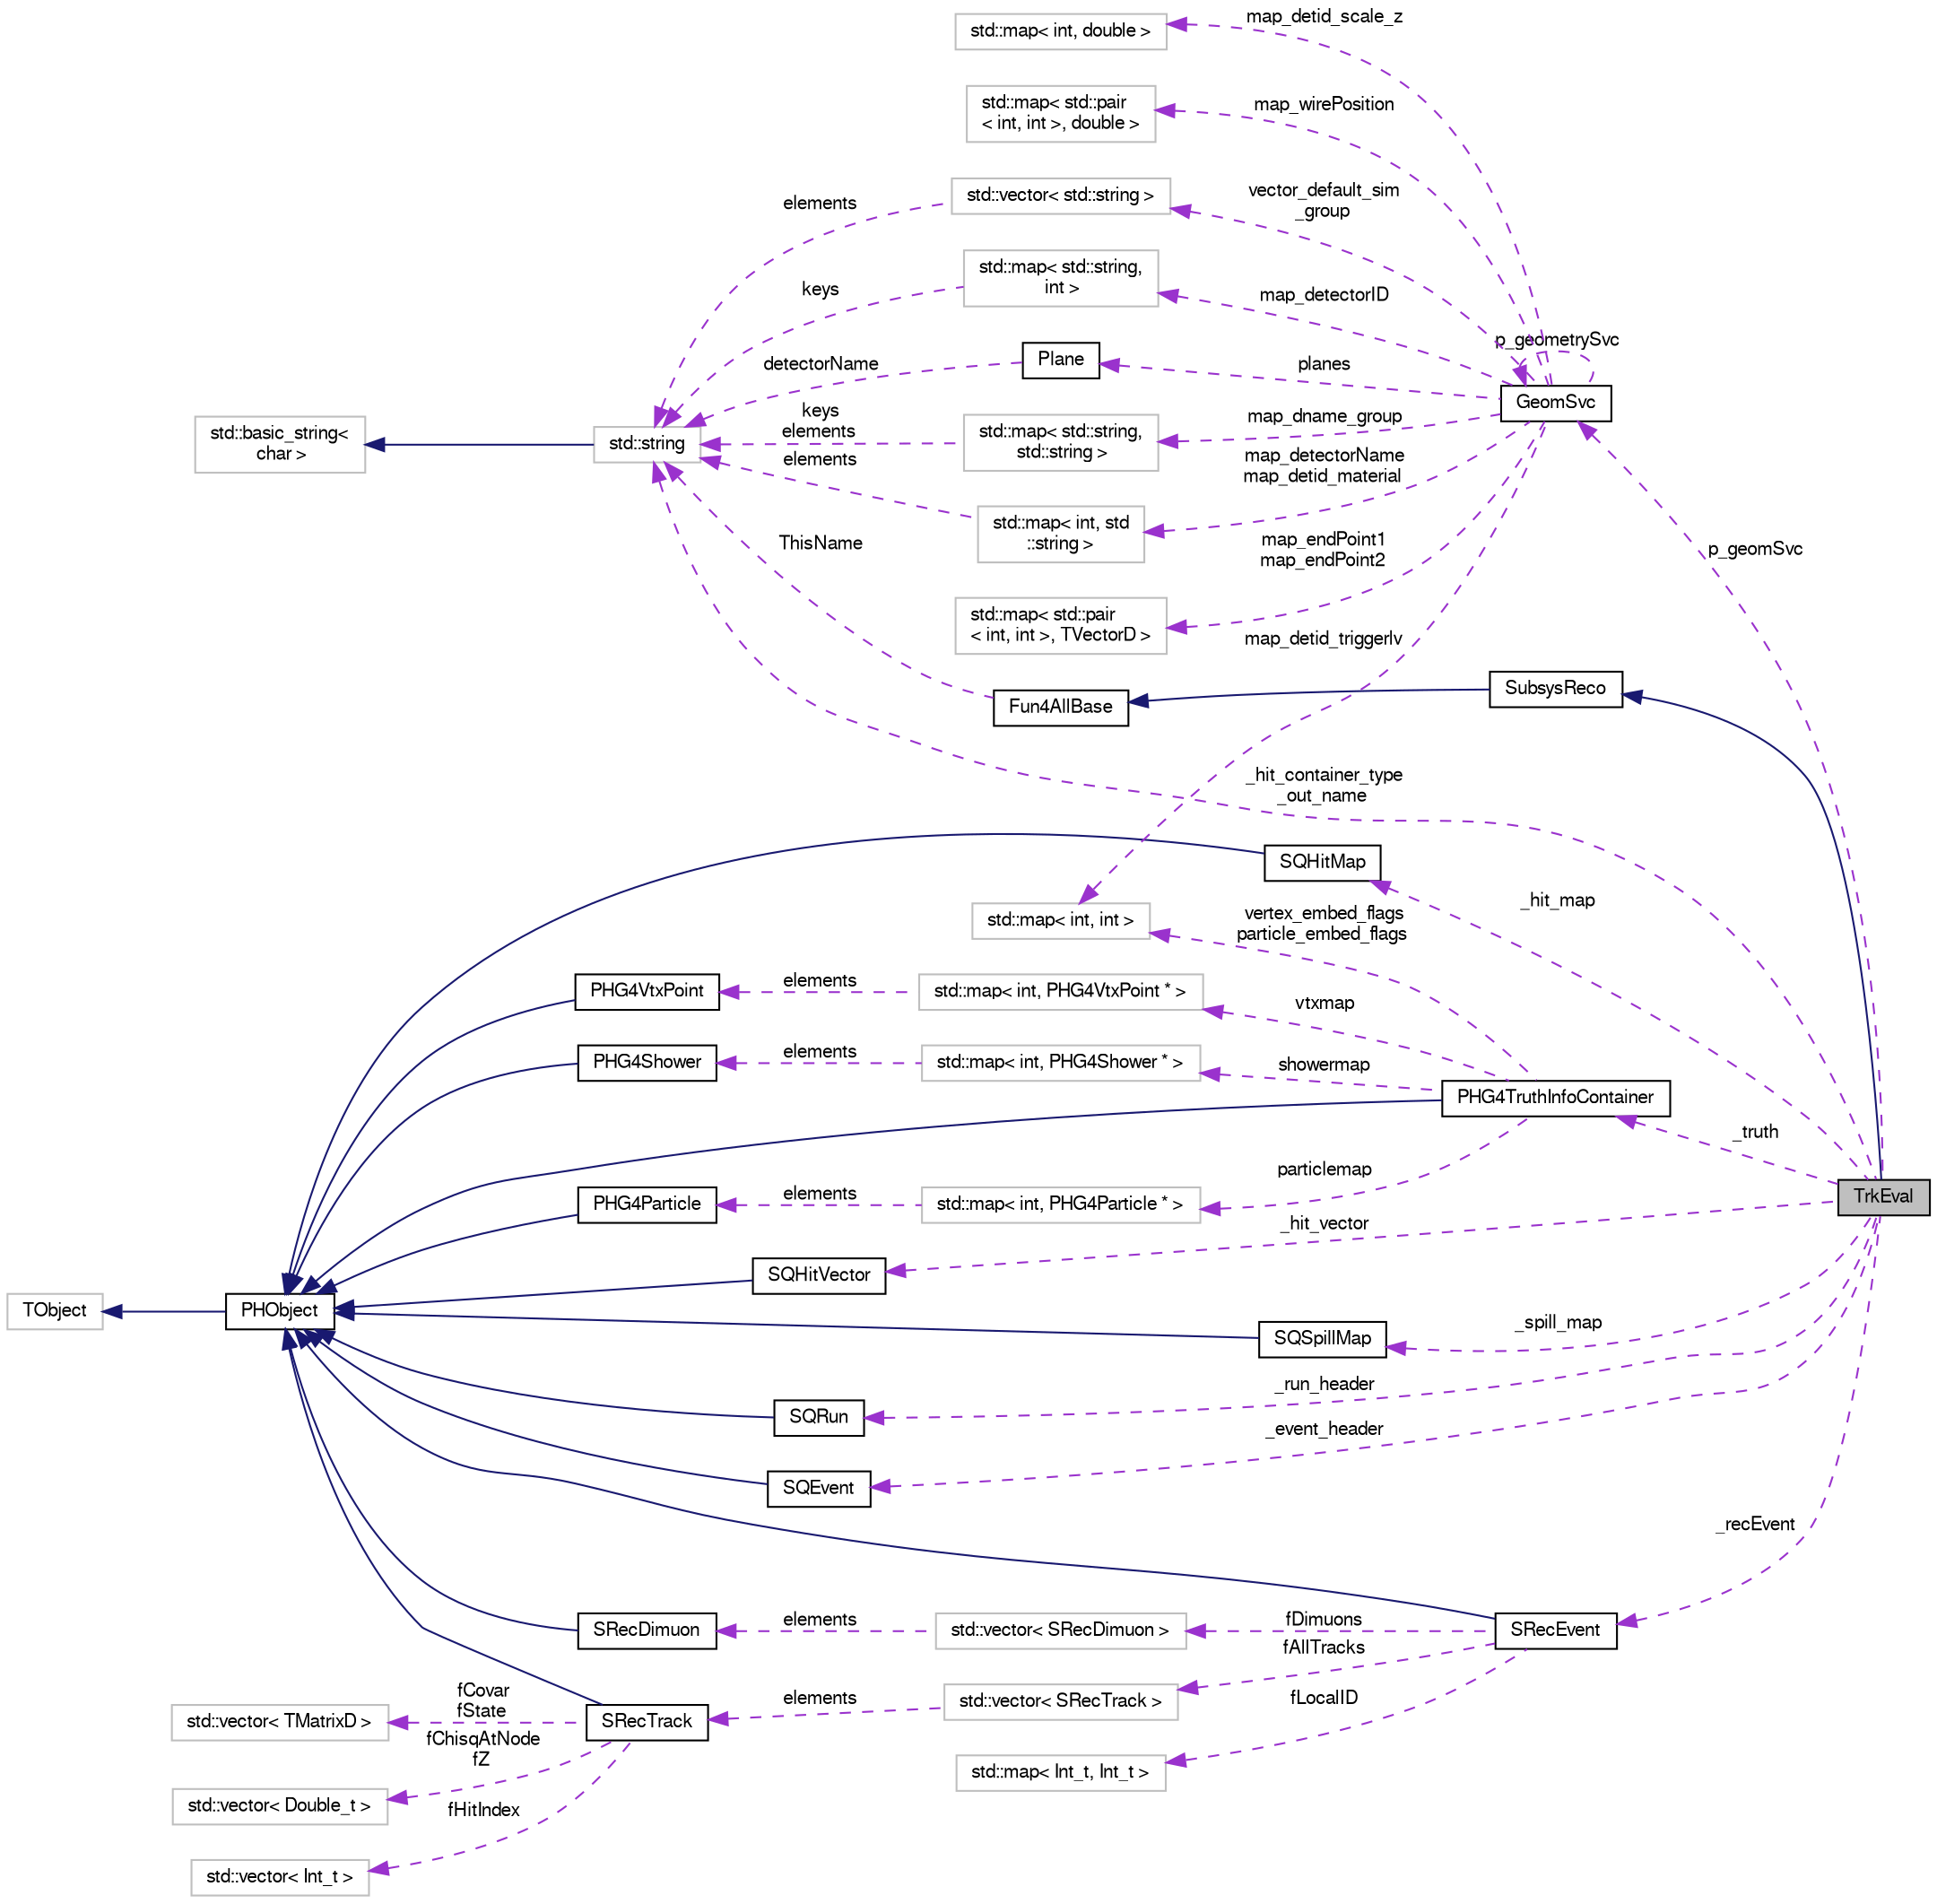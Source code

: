 digraph "TrkEval"
{
  bgcolor="transparent";
  edge [fontname="FreeSans",fontsize="10",labelfontname="FreeSans",labelfontsize="10"];
  node [fontname="FreeSans",fontsize="10",shape=record];
  rankdir="LR";
  Node1 [label="TrkEval",height=0.2,width=0.4,color="black", fillcolor="grey75", style="filled" fontcolor="black"];
  Node2 -> Node1 [dir="back",color="midnightblue",fontsize="10",style="solid",fontname="FreeSans"];
  Node2 [label="SubsysReco",height=0.2,width=0.4,color="black",URL="$d0/d32/classSubsysReco.html"];
  Node3 -> Node2 [dir="back",color="midnightblue",fontsize="10",style="solid",fontname="FreeSans"];
  Node3 [label="Fun4AllBase",height=0.2,width=0.4,color="black",URL="$d5/dec/classFun4AllBase.html"];
  Node4 -> Node3 [dir="back",color="darkorchid3",fontsize="10",style="dashed",label=" ThisName" ,fontname="FreeSans"];
  Node4 [label="std::string",height=0.2,width=0.4,color="grey75",tooltip="STL class. "];
  Node5 -> Node4 [dir="back",color="midnightblue",fontsize="10",style="solid",fontname="FreeSans"];
  Node5 [label="std::basic_string\<\l char \>",height=0.2,width=0.4,color="grey75",tooltip="STL class. "];
  Node6 -> Node1 [dir="back",color="darkorchid3",fontsize="10",style="dashed",label=" _recEvent" ,fontname="FreeSans"];
  Node6 [label="SRecEvent",height=0.2,width=0.4,color="black",URL="$d5/d2f/classSRecEvent.html"];
  Node7 -> Node6 [dir="back",color="midnightblue",fontsize="10",style="solid",fontname="FreeSans"];
  Node7 [label="PHObject",height=0.2,width=0.4,color="black",URL="$d9/d24/classPHObject.html"];
  Node8 -> Node7 [dir="back",color="midnightblue",fontsize="10",style="solid",fontname="FreeSans"];
  Node8 [label="TObject",height=0.2,width=0.4,color="grey75"];
  Node9 -> Node6 [dir="back",color="darkorchid3",fontsize="10",style="dashed",label=" fAllTracks" ,fontname="FreeSans"];
  Node9 [label="std::vector\< SRecTrack \>",height=0.2,width=0.4,color="grey75"];
  Node10 -> Node9 [dir="back",color="darkorchid3",fontsize="10",style="dashed",label=" elements" ,fontname="FreeSans"];
  Node10 [label="SRecTrack",height=0.2,width=0.4,color="black",URL="$d6/db1/classSRecTrack.html"];
  Node7 -> Node10 [dir="back",color="midnightblue",fontsize="10",style="solid",fontname="FreeSans"];
  Node11 -> Node10 [dir="back",color="darkorchid3",fontsize="10",style="dashed",label=" fChisqAtNode\nfZ" ,fontname="FreeSans"];
  Node11 [label="std::vector\< Double_t \>",height=0.2,width=0.4,color="grey75"];
  Node12 -> Node10 [dir="back",color="darkorchid3",fontsize="10",style="dashed",label=" fHitIndex" ,fontname="FreeSans"];
  Node12 [label="std::vector\< Int_t \>",height=0.2,width=0.4,color="grey75"];
  Node13 -> Node10 [dir="back",color="darkorchid3",fontsize="10",style="dashed",label=" fCovar\nfState" ,fontname="FreeSans"];
  Node13 [label="std::vector\< TMatrixD \>",height=0.2,width=0.4,color="grey75"];
  Node14 -> Node6 [dir="back",color="darkorchid3",fontsize="10",style="dashed",label=" fDimuons" ,fontname="FreeSans"];
  Node14 [label="std::vector\< SRecDimuon \>",height=0.2,width=0.4,color="grey75"];
  Node15 -> Node14 [dir="back",color="darkorchid3",fontsize="10",style="dashed",label=" elements" ,fontname="FreeSans"];
  Node15 [label="SRecDimuon",height=0.2,width=0.4,color="black",URL="$d3/d07/classSRecDimuon.html"];
  Node7 -> Node15 [dir="back",color="midnightblue",fontsize="10",style="solid",fontname="FreeSans"];
  Node16 -> Node6 [dir="back",color="darkorchid3",fontsize="10",style="dashed",label=" fLocalID" ,fontname="FreeSans"];
  Node16 [label="std::map\< Int_t, Int_t \>",height=0.2,width=0.4,color="grey75"];
  Node17 -> Node1 [dir="back",color="darkorchid3",fontsize="10",style="dashed",label=" _event_header" ,fontname="FreeSans"];
  Node17 [label="SQEvent",height=0.2,width=0.4,color="black",URL="$d9/dd7/classSQEvent.html"];
  Node7 -> Node17 [dir="back",color="midnightblue",fontsize="10",style="solid",fontname="FreeSans"];
  Node18 -> Node1 [dir="back",color="darkorchid3",fontsize="10",style="dashed",label=" _hit_map" ,fontname="FreeSans"];
  Node18 [label="SQHitMap",height=0.2,width=0.4,color="black",URL="$d0/dac/classSQHitMap.html"];
  Node7 -> Node18 [dir="back",color="midnightblue",fontsize="10",style="solid",fontname="FreeSans"];
  Node19 -> Node1 [dir="back",color="darkorchid3",fontsize="10",style="dashed",label=" _hit_vector" ,fontname="FreeSans"];
  Node19 [label="SQHitVector",height=0.2,width=0.4,color="black",URL="$d9/dbc/classSQHitVector.html"];
  Node7 -> Node19 [dir="back",color="midnightblue",fontsize="10",style="solid",fontname="FreeSans"];
  Node20 -> Node1 [dir="back",color="darkorchid3",fontsize="10",style="dashed",label=" _spill_map" ,fontname="FreeSans"];
  Node20 [label="SQSpillMap",height=0.2,width=0.4,color="black",URL="$d7/d87/classSQSpillMap.html"];
  Node7 -> Node20 [dir="back",color="midnightblue",fontsize="10",style="solid",fontname="FreeSans"];
  Node21 -> Node1 [dir="back",color="darkorchid3",fontsize="10",style="dashed",label=" _run_header" ,fontname="FreeSans"];
  Node21 [label="SQRun",height=0.2,width=0.4,color="black",URL="$d7/db7/classSQRun.html"];
  Node7 -> Node21 [dir="back",color="midnightblue",fontsize="10",style="solid",fontname="FreeSans"];
  Node22 -> Node1 [dir="back",color="darkorchid3",fontsize="10",style="dashed",label=" p_geomSvc" ,fontname="FreeSans"];
  Node22 [label="GeomSvc",height=0.2,width=0.4,color="black",URL="$d0/da0/classGeomSvc.html"];
  Node23 -> Node22 [dir="back",color="darkorchid3",fontsize="10",style="dashed",label=" map_detectorID" ,fontname="FreeSans"];
  Node23 [label="std::map\< std::string,\l int \>",height=0.2,width=0.4,color="grey75"];
  Node4 -> Node23 [dir="back",color="darkorchid3",fontsize="10",style="dashed",label=" keys" ,fontname="FreeSans"];
  Node24 -> Node22 [dir="back",color="darkorchid3",fontsize="10",style="dashed",label=" map_endPoint1\nmap_endPoint2" ,fontname="FreeSans"];
  Node24 [label="std::map\< std::pair\l\< int, int \>, TVectorD \>",height=0.2,width=0.4,color="grey75"];
  Node25 -> Node22 [dir="back",color="darkorchid3",fontsize="10",style="dashed",label=" map_detid_triggerlv" ,fontname="FreeSans"];
  Node25 [label="std::map\< int, int \>",height=0.2,width=0.4,color="grey75"];
  Node26 -> Node22 [dir="back",color="darkorchid3",fontsize="10",style="dashed",label=" map_detid_scale_z" ,fontname="FreeSans"];
  Node26 [label="std::map\< int, double \>",height=0.2,width=0.4,color="grey75"];
  Node27 -> Node22 [dir="back",color="darkorchid3",fontsize="10",style="dashed",label=" planes" ,fontname="FreeSans"];
  Node27 [label="Plane",height=0.2,width=0.4,color="black",URL="$dc/d90/classPlane.html"];
  Node4 -> Node27 [dir="back",color="darkorchid3",fontsize="10",style="dashed",label=" detectorName" ,fontname="FreeSans"];
  Node22 -> Node22 [dir="back",color="darkorchid3",fontsize="10",style="dashed",label=" p_geometrySvc" ,fontname="FreeSans"];
  Node28 -> Node22 [dir="back",color="darkorchid3",fontsize="10",style="dashed",label=" map_dname_group" ,fontname="FreeSans"];
  Node28 [label="std::map\< std::string,\l std::string \>",height=0.2,width=0.4,color="grey75"];
  Node4 -> Node28 [dir="back",color="darkorchid3",fontsize="10",style="dashed",label=" keys\nelements" ,fontname="FreeSans"];
  Node29 -> Node22 [dir="back",color="darkorchid3",fontsize="10",style="dashed",label=" map_wirePosition" ,fontname="FreeSans"];
  Node29 [label="std::map\< std::pair\l\< int, int \>, double \>",height=0.2,width=0.4,color="grey75"];
  Node30 -> Node22 [dir="back",color="darkorchid3",fontsize="10",style="dashed",label=" map_detectorName\nmap_detid_material" ,fontname="FreeSans"];
  Node30 [label="std::map\< int, std\l::string \>",height=0.2,width=0.4,color="grey75"];
  Node4 -> Node30 [dir="back",color="darkorchid3",fontsize="10",style="dashed",label=" elements" ,fontname="FreeSans"];
  Node31 -> Node22 [dir="back",color="darkorchid3",fontsize="10",style="dashed",label=" vector_default_sim\l_group" ,fontname="FreeSans"];
  Node31 [label="std::vector\< std::string \>",height=0.2,width=0.4,color="grey75"];
  Node4 -> Node31 [dir="back",color="darkorchid3",fontsize="10",style="dashed",label=" elements" ,fontname="FreeSans"];
  Node4 -> Node1 [dir="back",color="darkorchid3",fontsize="10",style="dashed",label=" _hit_container_type\n_out_name" ,fontname="FreeSans"];
  Node32 -> Node1 [dir="back",color="darkorchid3",fontsize="10",style="dashed",label=" _truth" ,fontname="FreeSans"];
  Node32 [label="PHG4TruthInfoContainer",height=0.2,width=0.4,color="black",URL="$da/d6c/classPHG4TruthInfoContainer.html"];
  Node7 -> Node32 [dir="back",color="midnightblue",fontsize="10",style="solid",fontname="FreeSans"];
  Node33 -> Node32 [dir="back",color="darkorchid3",fontsize="10",style="dashed",label=" particlemap" ,fontname="FreeSans"];
  Node33 [label="std::map\< int, PHG4Particle * \>",height=0.2,width=0.4,color="grey75"];
  Node34 -> Node33 [dir="back",color="darkorchid3",fontsize="10",style="dashed",label=" elements" ,fontname="FreeSans"];
  Node34 [label="PHG4Particle",height=0.2,width=0.4,color="black",URL="$de/dc9/classPHG4Particle.html"];
  Node7 -> Node34 [dir="back",color="midnightblue",fontsize="10",style="solid",fontname="FreeSans"];
  Node25 -> Node32 [dir="back",color="darkorchid3",fontsize="10",style="dashed",label=" vertex_embed_flags\nparticle_embed_flags" ,fontname="FreeSans"];
  Node35 -> Node32 [dir="back",color="darkorchid3",fontsize="10",style="dashed",label=" showermap" ,fontname="FreeSans"];
  Node35 [label="std::map\< int, PHG4Shower * \>",height=0.2,width=0.4,color="grey75"];
  Node36 -> Node35 [dir="back",color="darkorchid3",fontsize="10",style="dashed",label=" elements" ,fontname="FreeSans"];
  Node36 [label="PHG4Shower",height=0.2,width=0.4,color="black",URL="$db/d88/classPHG4Shower.html"];
  Node7 -> Node36 [dir="back",color="midnightblue",fontsize="10",style="solid",fontname="FreeSans"];
  Node37 -> Node32 [dir="back",color="darkorchid3",fontsize="10",style="dashed",label=" vtxmap" ,fontname="FreeSans"];
  Node37 [label="std::map\< int, PHG4VtxPoint * \>",height=0.2,width=0.4,color="grey75"];
  Node38 -> Node37 [dir="back",color="darkorchid3",fontsize="10",style="dashed",label=" elements" ,fontname="FreeSans"];
  Node38 [label="PHG4VtxPoint",height=0.2,width=0.4,color="black",URL="$d6/d81/classPHG4VtxPoint.html"];
  Node7 -> Node38 [dir="back",color="midnightblue",fontsize="10",style="solid",fontname="FreeSans"];
}
